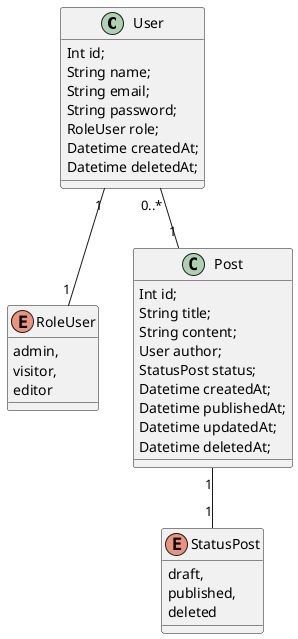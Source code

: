 @startuml "DataBase Schema"

class User {
  Int id;
  String name;
  String email;
  String password;
  RoleUser role;
  Datetime createdAt;
  Datetime deletedAt;
}

enum RoleUser {
  admin,
  visitor,
  editor
}

class Post {
  Int id;
  String title;
  String content;
  User author;
  StatusPost status;
  Datetime createdAt;
  Datetime publishedAt;
  Datetime updatedAt;
  Datetime deletedAt;
}

enum StatusPost {
  draft,
  published,
  deleted
}

User "1" -- "1" RoleUser
Post "1" -- "1" StatusPost
User "0..*" -- "1" Post

@enduml